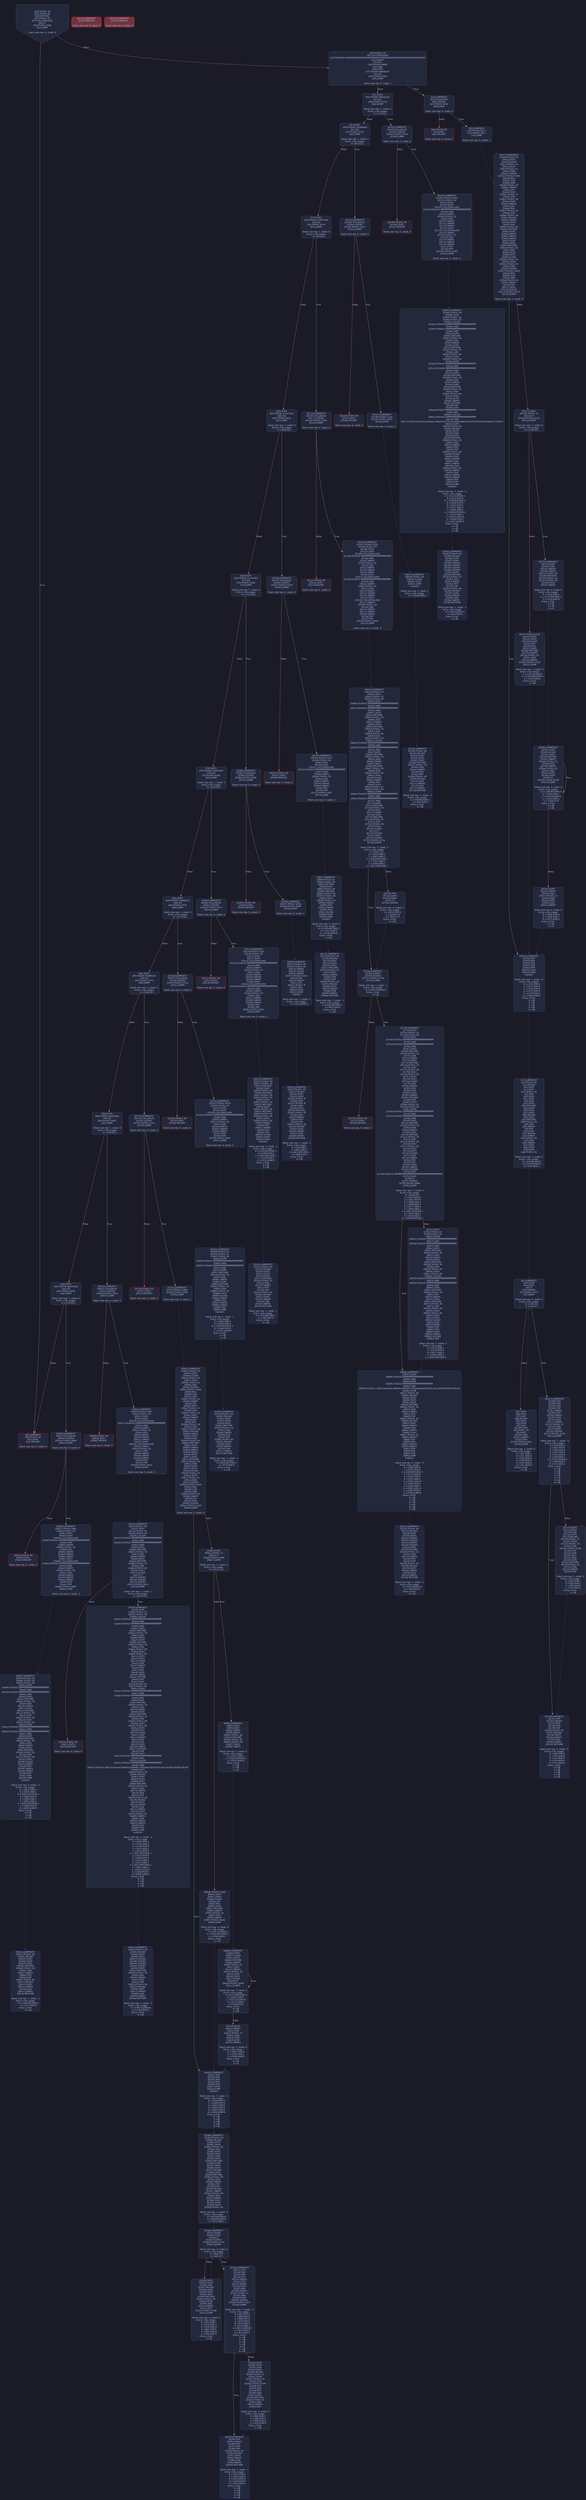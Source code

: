 digraph G {
    node [shape=box, style="filled, rounded", color="#565f89", fontcolor="#c0caf5", fontname="Helvetica", fillcolor="#24283b"];
    edge [color="#414868", fontcolor="#c0caf5", fontname="Helvetica"];
    bgcolor="#1a1b26";
    0 [ label = "[00] PUSH1 60
[02] PUSH1 40
[04] MSTORE
[05] PUSH1 04
[07] CALLDATASIZE
[08] LT
[09] PUSH2 00af
[0c] JUMPI

Stack size req: 0, sizeΔ: 0
" shape = invhouse]
    1 [ label = "[0d] PUSH1 00
[0f] CALLDATALOAD
[10] PUSH29 0100000000000000000000000000000000000000000000000000000000
[2e] SWAP1
[2f] DIV
[30] PUSH4 ffffffff
[35] AND
[36] DUP1
[37] PUSH4 06fdde03
[3c] EQ
[3d] PUSH2 00b4
[40] JUMPI

Stack size req: 0, sizeΔ: 1
"]
    2 [ label = "[41] DUP1
[42] PUSH4 095ea7b3
[47] EQ
[48] PUSH2 0142
[4b] JUMPI

Stack size req: 1, sizeΔ: 0
Entry->Op usage:
	0->71:EQ:1
"]
    3 [ label = "[4c] DUP1
[4d] PUSH4 18160ddd
[52] EQ
[53] PUSH2 019c
[56] JUMPI

Stack size req: 1, sizeΔ: 0
Entry->Op usage:
	0->82:EQ:1
"]
    4 [ label = "[57] DUP1
[58] PUSH4 23b872dd
[5d] EQ
[5e] PUSH2 01c5
[61] JUMPI

Stack size req: 1, sizeΔ: 0
Entry->Op usage:
	0->93:EQ:1
"]
    5 [ label = "[62] DUP1
[63] PUSH4 27e235e3
[68] EQ
[69] PUSH2 023e
[6c] JUMPI

Stack size req: 1, sizeΔ: 0
Entry->Op usage:
	0->104:EQ:1
"]
    6 [ label = "[6d] DUP1
[6e] PUSH4 313ce567
[73] EQ
[74] PUSH2 028b
[77] JUMPI

Stack size req: 1, sizeΔ: 0
Entry->Op usage:
	0->115:EQ:1
"]
    7 [ label = "[78] DUP1
[79] PUSH4 5c658165
[7e] EQ
[7f] PUSH2 02ba
[82] JUMPI

Stack size req: 1, sizeΔ: 0
Entry->Op usage:
	0->126:EQ:1
"]
    8 [ label = "[83] DUP1
[84] PUSH4 70a08231
[89] EQ
[8a] PUSH2 0326
[8d] JUMPI

Stack size req: 1, sizeΔ: 0
Entry->Op usage:
	0->137:EQ:1
"]
    9 [ label = "[8e] DUP1
[8f] PUSH4 95d89b41
[94] EQ
[95] PUSH2 0373
[98] JUMPI

Stack size req: 1, sizeΔ: 0
Entry->Op usage:
	0->148:EQ:1
"]
    10 [ label = "[99] DUP1
[9a] PUSH4 a9059cbb
[9f] EQ
[a0] PUSH2 0401
[a3] JUMPI

Stack size req: 1, sizeΔ: 0
Entry->Op usage:
	0->159:EQ:1
"]
    11 [ label = "[a4] DUP1
[a5] PUSH4 dd62ed3e
[aa] EQ
[ab] PUSH2 045b
[ae] JUMPI

Stack size req: 1, sizeΔ: 0
Entry->Op usage:
	0->170:EQ:1
"]
    12 [ label = "[af] JUMPDEST
[b0] PUSH1 00
[b2] DUP1
[b3] REVERT

Stack size req: 0, sizeΔ: 0
" color = "red"]
    13 [ label = "[b4] JUMPDEST
[b5] CALLVALUE
[b6] ISZERO
[b7] PUSH2 00bf
[ba] JUMPI

Stack size req: 0, sizeΔ: 0
"]
    14 [ label = "[bb] PUSH1 00
[bd] DUP1
[be] REVERT

Stack size req: 0, sizeΔ: 0
" color = "red"]
    15 [ label = "[bf] JUMPDEST
[c0] PUSH2 00c7
[c3] PUSH2 04c7
[c6] JUMP

Stack size req: 0, sizeΔ: 1
"]
    16 [ label = "[c7] JUMPDEST
[c8] PUSH1 40
[ca] MLOAD
[cb] DUP1
[cc] DUP1
[cd] PUSH1 20
[cf] ADD
[d0] DUP3
[d1] DUP2
[d2] SUB
[d3] DUP3
[d4] MSTORE
[d5] DUP4
[d6] DUP2
[d7] DUP2
[d8] MLOAD
[d9] DUP2
[da] MSTORE
[db] PUSH1 20
[dd] ADD
[de] SWAP2
[df] POP
[e0] DUP1
[e1] MLOAD
[e2] SWAP1
[e3] PUSH1 20
[e5] ADD
[e6] SWAP1
[e7] DUP1
[e8] DUP4
[e9] DUP4
[ea] PUSH1 00

Stack size req: 1, sizeΔ: 9
Entry->Op usage:
	0->216:MLOAD:0
	0->225:MLOAD:0
	0->229:ADD:1
"]
    17 [ label = "[ec] JUMPDEST
[ed] DUP4
[ee] DUP2
[ef] LT
[f0] ISZERO
[f1] PUSH2 0107
[f4] JUMPI

Stack size req: 4, sizeΔ: 0
Entry->Op usage:
	0->239:LT:0
	3->239:LT:1
"]
    18 [ label = "[f5] DUP1
[f6] DUP3
[f7] ADD
[f8] MLOAD
[f9] DUP2
[fa] DUP5
[fb] ADD
[fc] MSTORE
[fd] PUSH1 20
[ff] DUP2
[0100] ADD
[0101] SWAP1
[0102] POP
[0103] PUSH2 00ec
[0106] JUMP

Stack size req: 3, sizeΔ: 0
Entry->Op usage:
	0->247:ADD:1
	0->251:ADD:1
	0->256:ADD:0
	0->258:POP:0
	1->247:ADD:0
	2->251:ADD:0
Entry->Exit:
	0->😵
"]
    19 [ label = "[0107] JUMPDEST
[0108] POP
[0109] POP
[010a] POP
[010b] POP
[010c] SWAP1
[010d] POP
[010e] SWAP1
[010f] DUP2
[0110] ADD
[0111] SWAP1
[0112] PUSH1 1f
[0114] AND
[0115] DUP1
[0116] ISZERO
[0117] PUSH2 0134
[011a] JUMPI

Stack size req: 7, sizeΔ: -5
Entry->Op usage:
	0->264:POP:0
	1->265:POP:0
	2->266:POP:0
	3->267:POP:0
	4->272:ADD:0
	4->276:AND:1
	4->278:ISZERO:0
	5->269:POP:0
	6->272:ADD:1
Entry->Exit:
	0->😵
	1->😵
	2->😵
	3->😵
	4->0
	5->😵
	6->😵
"]
    20 [ label = "[011b] DUP1
[011c] DUP3
[011d] SUB
[011e] DUP1
[011f] MLOAD
[0120] PUSH1 01
[0122] DUP4
[0123] PUSH1 20
[0125] SUB
[0126] PUSH2 0100
[0129] EXP
[012a] SUB
[012b] NOT
[012c] AND
[012d] DUP2
[012e] MSTORE
[012f] PUSH1 20
[0131] ADD
[0132] SWAP2
[0133] POP

Stack size req: 2, sizeΔ: 0
Entry->Op usage:
	0->285:SUB:1
	0->293:SUB:1
	1->285:SUB:0
	1->307:POP:0
Entry->Exit:
	1->😵
"]
    21 [ label = "[0134] JUMPDEST
[0135] POP
[0136] SWAP3
[0137] POP
[0138] POP
[0139] POP
[013a] PUSH1 40
[013c] MLOAD
[013d] DUP1
[013e] SWAP2
[013f] SUB
[0140] SWAP1
[0141] RETURN

Stack size req: 5, sizeΔ: -5
Entry->Op usage:
	0->309:POP:0
	1->319:SUB:0
	2->312:POP:0
	3->313:POP:0
	4->311:POP:0
Entry->Exit:
	0->😵
	1->😵
	2->😵
	3->😵
	4->😵
" color = "darkblue"]
    22 [ label = "[0142] JUMPDEST
[0143] CALLVALUE
[0144] ISZERO
[0145] PUSH2 014d
[0148] JUMPI

Stack size req: 0, sizeΔ: 0
"]
    23 [ label = "[0149] PUSH1 00
[014b] DUP1
[014c] REVERT

Stack size req: 0, sizeΔ: 0
" color = "red"]
    24 [ label = "[014d] JUMPDEST
[014e] PUSH2 0182
[0151] PUSH1 04
[0153] DUP1
[0154] DUP1
[0155] CALLDATALOAD
[0156] PUSH20 ffffffffffffffffffffffffffffffffffffffff
[016b] AND
[016c] SWAP1
[016d] PUSH1 20
[016f] ADD
[0170] SWAP1
[0171] SWAP2
[0172] SWAP1
[0173] DUP1
[0174] CALLDATALOAD
[0175] SWAP1
[0176] PUSH1 20
[0178] ADD
[0179] SWAP1
[017a] SWAP2
[017b] SWAP1
[017c] POP
[017d] POP
[017e] PUSH2 0565
[0181] JUMP

Stack size req: 0, sizeΔ: 3
"]
    25 [ label = "[0182] JUMPDEST
[0183] PUSH1 40
[0185] MLOAD
[0186] DUP1
[0187] DUP3
[0188] ISZERO
[0189] ISZERO
[018a] ISZERO
[018b] ISZERO
[018c] DUP2
[018d] MSTORE
[018e] PUSH1 20
[0190] ADD
[0191] SWAP2
[0192] POP
[0193] POP
[0194] PUSH1 40
[0196] MLOAD
[0197] DUP1
[0198] SWAP2
[0199] SUB
[019a] SWAP1
[019b] RETURN

Stack size req: 1, sizeΔ: -1
Entry->Op usage:
	0->392:ISZERO:0
	0->402:POP:0
Entry->Exit:
	0->😵
" color = "darkblue"]
    26 [ label = "[019c] JUMPDEST
[019d] CALLVALUE
[019e] ISZERO
[019f] PUSH2 01a7
[01a2] JUMPI

Stack size req: 0, sizeΔ: 0
"]
    27 [ label = "[01a3] PUSH1 00
[01a5] DUP1
[01a6] REVERT

Stack size req: 0, sizeΔ: 0
" color = "red"]
    28 [ label = "[01a7] JUMPDEST
[01a8] PUSH2 01af
[01ab] PUSH2 0657
[01ae] JUMP

Stack size req: 0, sizeΔ: 1
"]
    29 [ label = "[01af] JUMPDEST
[01b0] PUSH1 40
[01b2] MLOAD
[01b3] DUP1
[01b4] DUP3
[01b5] DUP2
[01b6] MSTORE
[01b7] PUSH1 20
[01b9] ADD
[01ba] SWAP2
[01bb] POP
[01bc] POP
[01bd] PUSH1 40
[01bf] MLOAD
[01c0] DUP1
[01c1] SWAP2
[01c2] SUB
[01c3] SWAP1
[01c4] RETURN

Stack size req: 1, sizeΔ: -1
Entry->Op usage:
	0->438:MSTORE:1
	0->443:POP:0
Entry->Exit:
	0->😵
" color = "darkblue"]
    30 [ label = "[01c5] JUMPDEST
[01c6] CALLVALUE
[01c7] ISZERO
[01c8] PUSH2 01d0
[01cb] JUMPI

Stack size req: 0, sizeΔ: 0
"]
    31 [ label = "[01cc] PUSH1 00
[01ce] DUP1
[01cf] REVERT

Stack size req: 0, sizeΔ: 0
" color = "red"]
    32 [ label = "[01d0] JUMPDEST
[01d1] PUSH2 0224
[01d4] PUSH1 04
[01d6] DUP1
[01d7] DUP1
[01d8] CALLDATALOAD
[01d9] PUSH20 ffffffffffffffffffffffffffffffffffffffff
[01ee] AND
[01ef] SWAP1
[01f0] PUSH1 20
[01f2] ADD
[01f3] SWAP1
[01f4] SWAP2
[01f5] SWAP1
[01f6] DUP1
[01f7] CALLDATALOAD
[01f8] PUSH20 ffffffffffffffffffffffffffffffffffffffff
[020d] AND
[020e] SWAP1
[020f] PUSH1 20
[0211] ADD
[0212] SWAP1
[0213] SWAP2
[0214] SWAP1
[0215] DUP1
[0216] CALLDATALOAD
[0217] SWAP1
[0218] PUSH1 20
[021a] ADD
[021b] SWAP1
[021c] SWAP2
[021d] SWAP1
[021e] POP
[021f] POP
[0220] PUSH2 065d
[0223] JUMP

Stack size req: 0, sizeΔ: 4
"]
    33 [ label = "[0224] JUMPDEST
[0225] PUSH1 40
[0227] MLOAD
[0228] DUP1
[0229] DUP3
[022a] ISZERO
[022b] ISZERO
[022c] ISZERO
[022d] ISZERO
[022e] DUP2
[022f] MSTORE
[0230] PUSH1 20
[0232] ADD
[0233] SWAP2
[0234] POP
[0235] POP
[0236] PUSH1 40
[0238] MLOAD
[0239] DUP1
[023a] SWAP2
[023b] SUB
[023c] SWAP1
[023d] RETURN

Stack size req: 1, sizeΔ: -1
Entry->Op usage:
	0->554:ISZERO:0
	0->564:POP:0
Entry->Exit:
	0->😵
" color = "darkblue"]
    34 [ label = "[023e] JUMPDEST
[023f] CALLVALUE
[0240] ISZERO
[0241] PUSH2 0249
[0244] JUMPI

Stack size req: 0, sizeΔ: 0
"]
    35 [ label = "[0245] PUSH1 00
[0247] DUP1
[0248] REVERT

Stack size req: 0, sizeΔ: 0
" color = "red"]
    36 [ label = "[0249] JUMPDEST
[024a] PUSH2 0275
[024d] PUSH1 04
[024f] DUP1
[0250] DUP1
[0251] CALLDATALOAD
[0252] PUSH20 ffffffffffffffffffffffffffffffffffffffff
[0267] AND
[0268] SWAP1
[0269] PUSH1 20
[026b] ADD
[026c] SWAP1
[026d] SWAP2
[026e] SWAP1
[026f] POP
[0270] POP
[0271] PUSH2 08f7
[0274] JUMP

Stack size req: 0, sizeΔ: 2
"]
    37 [ label = "[0275] JUMPDEST
[0276] PUSH1 40
[0278] MLOAD
[0279] DUP1
[027a] DUP3
[027b] DUP2
[027c] MSTORE
[027d] PUSH1 20
[027f] ADD
[0280] SWAP2
[0281] POP
[0282] POP
[0283] PUSH1 40
[0285] MLOAD
[0286] DUP1
[0287] SWAP2
[0288] SUB
[0289] SWAP1
[028a] RETURN

Stack size req: 1, sizeΔ: -1
Entry->Op usage:
	0->636:MSTORE:1
	0->641:POP:0
Entry->Exit:
	0->😵
" color = "darkblue"]
    38 [ label = "[028b] JUMPDEST
[028c] CALLVALUE
[028d] ISZERO
[028e] PUSH2 0296
[0291] JUMPI

Stack size req: 0, sizeΔ: 0
"]
    39 [ label = "[0292] PUSH1 00
[0294] DUP1
[0295] REVERT

Stack size req: 0, sizeΔ: 0
" color = "red"]
    40 [ label = "[0296] JUMPDEST
[0297] PUSH2 029e
[029a] PUSH2 090f
[029d] JUMP

Stack size req: 0, sizeΔ: 1
"]
    41 [ label = "[029e] JUMPDEST
[029f] PUSH1 40
[02a1] MLOAD
[02a2] DUP1
[02a3] DUP3
[02a4] PUSH1 ff
[02a6] AND
[02a7] PUSH1 ff
[02a9] AND
[02aa] DUP2
[02ab] MSTORE
[02ac] PUSH1 20
[02ae] ADD
[02af] SWAP2
[02b0] POP
[02b1] POP
[02b2] PUSH1 40
[02b4] MLOAD
[02b5] DUP1
[02b6] SWAP2
[02b7] SUB
[02b8] SWAP1
[02b9] RETURN

Stack size req: 1, sizeΔ: -1
Entry->Op usage:
	0->678:AND:1
	0->681:AND:1
	0->683:MSTORE:1
	0->688:POP:0
Entry->Exit:
	0->😵
" color = "darkblue"]
    42 [ label = "[02ba] JUMPDEST
[02bb] CALLVALUE
[02bc] ISZERO
[02bd] PUSH2 02c5
[02c0] JUMPI

Stack size req: 0, sizeΔ: 0
"]
    43 [ label = "[02c1] PUSH1 00
[02c3] DUP1
[02c4] REVERT

Stack size req: 0, sizeΔ: 0
" color = "red"]
    44 [ label = "[02c5] JUMPDEST
[02c6] PUSH2 0310
[02c9] PUSH1 04
[02cb] DUP1
[02cc] DUP1
[02cd] CALLDATALOAD
[02ce] PUSH20 ffffffffffffffffffffffffffffffffffffffff
[02e3] AND
[02e4] SWAP1
[02e5] PUSH1 20
[02e7] ADD
[02e8] SWAP1
[02e9] SWAP2
[02ea] SWAP1
[02eb] DUP1
[02ec] CALLDATALOAD
[02ed] PUSH20 ffffffffffffffffffffffffffffffffffffffff
[0302] AND
[0303] SWAP1
[0304] PUSH1 20
[0306] ADD
[0307] SWAP1
[0308] SWAP2
[0309] SWAP1
[030a] POP
[030b] POP
[030c] PUSH2 0922
[030f] JUMP

Stack size req: 0, sizeΔ: 3
"]
    45 [ label = "[0310] JUMPDEST
[0311] PUSH1 40
[0313] MLOAD
[0314] DUP1
[0315] DUP3
[0316] DUP2
[0317] MSTORE
[0318] PUSH1 20
[031a] ADD
[031b] SWAP2
[031c] POP
[031d] POP
[031e] PUSH1 40
[0320] MLOAD
[0321] DUP1
[0322] SWAP2
[0323] SUB
[0324] SWAP1
[0325] RETURN

Stack size req: 1, sizeΔ: -1
Entry->Op usage:
	0->791:MSTORE:1
	0->796:POP:0
Entry->Exit:
	0->😵
" color = "darkblue"]
    46 [ label = "[0326] JUMPDEST
[0327] CALLVALUE
[0328] ISZERO
[0329] PUSH2 0331
[032c] JUMPI

Stack size req: 0, sizeΔ: 0
"]
    47 [ label = "[032d] PUSH1 00
[032f] DUP1
[0330] REVERT

Stack size req: 0, sizeΔ: 0
" color = "red"]
    48 [ label = "[0331] JUMPDEST
[0332] PUSH2 035d
[0335] PUSH1 04
[0337] DUP1
[0338] DUP1
[0339] CALLDATALOAD
[033a] PUSH20 ffffffffffffffffffffffffffffffffffffffff
[034f] AND
[0350] SWAP1
[0351] PUSH1 20
[0353] ADD
[0354] SWAP1
[0355] SWAP2
[0356] SWAP1
[0357] POP
[0358] POP
[0359] PUSH2 0947
[035c] JUMP

Stack size req: 0, sizeΔ: 2
"]
    49 [ label = "[035d] JUMPDEST
[035e] PUSH1 40
[0360] MLOAD
[0361] DUP1
[0362] DUP3
[0363] DUP2
[0364] MSTORE
[0365] PUSH1 20
[0367] ADD
[0368] SWAP2
[0369] POP
[036a] POP
[036b] PUSH1 40
[036d] MLOAD
[036e] DUP1
[036f] SWAP2
[0370] SUB
[0371] SWAP1
[0372] RETURN

Stack size req: 1, sizeΔ: -1
Entry->Op usage:
	0->868:MSTORE:1
	0->873:POP:0
Entry->Exit:
	0->😵
" color = "darkblue"]
    50 [ label = "[0373] JUMPDEST
[0374] CALLVALUE
[0375] ISZERO
[0376] PUSH2 037e
[0379] JUMPI

Stack size req: 0, sizeΔ: 0
"]
    51 [ label = "[037a] PUSH1 00
[037c] DUP1
[037d] REVERT

Stack size req: 0, sizeΔ: 0
" color = "red"]
    52 [ label = "[037e] JUMPDEST
[037f] PUSH2 0386
[0382] PUSH2 0990
[0385] JUMP

Stack size req: 0, sizeΔ: 1
"]
    53 [ label = "[0386] JUMPDEST
[0387] PUSH1 40
[0389] MLOAD
[038a] DUP1
[038b] DUP1
[038c] PUSH1 20
[038e] ADD
[038f] DUP3
[0390] DUP2
[0391] SUB
[0392] DUP3
[0393] MSTORE
[0394] DUP4
[0395] DUP2
[0396] DUP2
[0397] MLOAD
[0398] DUP2
[0399] MSTORE
[039a] PUSH1 20
[039c] ADD
[039d] SWAP2
[039e] POP
[039f] DUP1
[03a0] MLOAD
[03a1] SWAP1
[03a2] PUSH1 20
[03a4] ADD
[03a5] SWAP1
[03a6] DUP1
[03a7] DUP4
[03a8] DUP4
[03a9] PUSH1 00

Stack size req: 1, sizeΔ: 9
Entry->Op usage:
	0->919:MLOAD:0
	0->928:MLOAD:0
	0->932:ADD:1
"]
    54 [ label = "[03ab] JUMPDEST
[03ac] DUP4
[03ad] DUP2
[03ae] LT
[03af] ISZERO
[03b0] PUSH2 03c6
[03b3] JUMPI

Stack size req: 4, sizeΔ: 0
Entry->Op usage:
	0->942:LT:0
	3->942:LT:1
"]
    55 [ label = "[03b4] DUP1
[03b5] DUP3
[03b6] ADD
[03b7] MLOAD
[03b8] DUP2
[03b9] DUP5
[03ba] ADD
[03bb] MSTORE
[03bc] PUSH1 20
[03be] DUP2
[03bf] ADD
[03c0] SWAP1
[03c1] POP
[03c2] PUSH2 03ab
[03c5] JUMP

Stack size req: 3, sizeΔ: 0
Entry->Op usage:
	0->950:ADD:1
	0->954:ADD:1
	0->959:ADD:0
	0->961:POP:0
	1->950:ADD:0
	2->954:ADD:0
Entry->Exit:
	0->😵
"]
    56 [ label = "[03c6] JUMPDEST
[03c7] POP
[03c8] POP
[03c9] POP
[03ca] POP
[03cb] SWAP1
[03cc] POP
[03cd] SWAP1
[03ce] DUP2
[03cf] ADD
[03d0] SWAP1
[03d1] PUSH1 1f
[03d3] AND
[03d4] DUP1
[03d5] ISZERO
[03d6] PUSH2 03f3
[03d9] JUMPI

Stack size req: 7, sizeΔ: -5
Entry->Op usage:
	0->967:POP:0
	1->968:POP:0
	2->969:POP:0
	3->970:POP:0
	4->975:ADD:0
	4->979:AND:1
	4->981:ISZERO:0
	5->972:POP:0
	6->975:ADD:1
Entry->Exit:
	0->😵
	1->😵
	2->😵
	3->😵
	4->0
	5->😵
	6->😵
"]
    57 [ label = "[03da] DUP1
[03db] DUP3
[03dc] SUB
[03dd] DUP1
[03de] MLOAD
[03df] PUSH1 01
[03e1] DUP4
[03e2] PUSH1 20
[03e4] SUB
[03e5] PUSH2 0100
[03e8] EXP
[03e9] SUB
[03ea] NOT
[03eb] AND
[03ec] DUP2
[03ed] MSTORE
[03ee] PUSH1 20
[03f0] ADD
[03f1] SWAP2
[03f2] POP

Stack size req: 2, sizeΔ: 0
Entry->Op usage:
	0->988:SUB:1
	0->996:SUB:1
	1->988:SUB:0
	1->1010:POP:0
Entry->Exit:
	1->😵
"]
    58 [ label = "[03f3] JUMPDEST
[03f4] POP
[03f5] SWAP3
[03f6] POP
[03f7] POP
[03f8] POP
[03f9] PUSH1 40
[03fb] MLOAD
[03fc] DUP1
[03fd] SWAP2
[03fe] SUB
[03ff] SWAP1
[0400] RETURN

Stack size req: 5, sizeΔ: -5
Entry->Op usage:
	0->1012:POP:0
	1->1022:SUB:0
	2->1015:POP:0
	3->1016:POP:0
	4->1014:POP:0
Entry->Exit:
	0->😵
	1->😵
	2->😵
	3->😵
	4->😵
" color = "darkblue"]
    59 [ label = "[0401] JUMPDEST
[0402] CALLVALUE
[0403] ISZERO
[0404] PUSH2 040c
[0407] JUMPI

Stack size req: 0, sizeΔ: 0
"]
    60 [ label = "[0408] PUSH1 00
[040a] DUP1
[040b] REVERT

Stack size req: 0, sizeΔ: 0
" color = "red"]
    61 [ label = "[040c] JUMPDEST
[040d] PUSH2 0441
[0410] PUSH1 04
[0412] DUP1
[0413] DUP1
[0414] CALLDATALOAD
[0415] PUSH20 ffffffffffffffffffffffffffffffffffffffff
[042a] AND
[042b] SWAP1
[042c] PUSH1 20
[042e] ADD
[042f] SWAP1
[0430] SWAP2
[0431] SWAP1
[0432] DUP1
[0433] CALLDATALOAD
[0434] SWAP1
[0435] PUSH1 20
[0437] ADD
[0438] SWAP1
[0439] SWAP2
[043a] SWAP1
[043b] POP
[043c] POP
[043d] PUSH2 0a2e
[0440] JUMP

Stack size req: 0, sizeΔ: 3
"]
    62 [ label = "[0441] JUMPDEST
[0442] PUSH1 40
[0444] MLOAD
[0445] DUP1
[0446] DUP3
[0447] ISZERO
[0448] ISZERO
[0449] ISZERO
[044a] ISZERO
[044b] DUP2
[044c] MSTORE
[044d] PUSH1 20
[044f] ADD
[0450] SWAP2
[0451] POP
[0452] POP
[0453] PUSH1 40
[0455] MLOAD
[0456] DUP1
[0457] SWAP2
[0458] SUB
[0459] SWAP1
[045a] RETURN

Stack size req: 1, sizeΔ: -1
Entry->Op usage:
	0->1095:ISZERO:0
	0->1105:POP:0
Entry->Exit:
	0->😵
" color = "darkblue"]
    63 [ label = "[045b] JUMPDEST
[045c] CALLVALUE
[045d] ISZERO
[045e] PUSH2 0466
[0461] JUMPI

Stack size req: 0, sizeΔ: 0
"]
    64 [ label = "[0462] PUSH1 00
[0464] DUP1
[0465] REVERT

Stack size req: 0, sizeΔ: 0
" color = "red"]
    65 [ label = "[0466] JUMPDEST
[0467] PUSH2 04b1
[046a] PUSH1 04
[046c] DUP1
[046d] DUP1
[046e] CALLDATALOAD
[046f] PUSH20 ffffffffffffffffffffffffffffffffffffffff
[0484] AND
[0485] SWAP1
[0486] PUSH1 20
[0488] ADD
[0489] SWAP1
[048a] SWAP2
[048b] SWAP1
[048c] DUP1
[048d] CALLDATALOAD
[048e] PUSH20 ffffffffffffffffffffffffffffffffffffffff
[04a3] AND
[04a4] SWAP1
[04a5] PUSH1 20
[04a7] ADD
[04a8] SWAP1
[04a9] SWAP2
[04aa] SWAP1
[04ab] POP
[04ac] POP
[04ad] PUSH2 0b87
[04b0] JUMP

Stack size req: 0, sizeΔ: 3
"]
    66 [ label = "[04b1] JUMPDEST
[04b2] PUSH1 40
[04b4] MLOAD
[04b5] DUP1
[04b6] DUP3
[04b7] DUP2
[04b8] MSTORE
[04b9] PUSH1 20
[04bb] ADD
[04bc] SWAP2
[04bd] POP
[04be] POP
[04bf] PUSH1 40
[04c1] MLOAD
[04c2] DUP1
[04c3] SWAP2
[04c4] SUB
[04c5] SWAP1
[04c6] RETURN

Stack size req: 1, sizeΔ: -1
Entry->Op usage:
	0->1208:MSTORE:1
	0->1213:POP:0
Entry->Exit:
	0->😵
" color = "darkblue"]
    67 [ label = "[04c7] JUMPDEST
[04c8] PUSH1 03
[04ca] DUP1
[04cb] SLOAD
[04cc] PUSH1 01
[04ce] DUP2
[04cf] PUSH1 01
[04d1] AND
[04d2] ISZERO
[04d3] PUSH2 0100
[04d6] MUL
[04d7] SUB
[04d8] AND
[04d9] PUSH1 02
[04db] SWAP1
[04dc] DIV
[04dd] DUP1
[04de] PUSH1 1f
[04e0] ADD
[04e1] PUSH1 20
[04e3] DUP1
[04e4] SWAP2
[04e5] DIV
[04e6] MUL
[04e7] PUSH1 20
[04e9] ADD
[04ea] PUSH1 40
[04ec] MLOAD
[04ed] SWAP1
[04ee] DUP2
[04ef] ADD
[04f0] PUSH1 40
[04f2] MSTORE
[04f3] DUP1
[04f4] SWAP3
[04f5] SWAP2
[04f6] SWAP1
[04f7] DUP2
[04f8] DUP2
[04f9] MSTORE
[04fa] PUSH1 20
[04fc] ADD
[04fd] DUP3
[04fe] DUP1
[04ff] SLOAD
[0500] PUSH1 01
[0502] DUP2
[0503] PUSH1 01
[0505] AND
[0506] ISZERO
[0507] PUSH2 0100
[050a] MUL
[050b] SUB
[050c] AND
[050d] PUSH1 02
[050f] SWAP1
[0510] DIV
[0511] DUP1
[0512] ISZERO
[0513] PUSH2 055d
[0516] JUMPI

Stack size req: 0, sizeΔ: 6
"]
    68 [ label = "[0517] DUP1
[0518] PUSH1 1f
[051a] LT
[051b] PUSH2 0532
[051e] JUMPI

Stack size req: 1, sizeΔ: 0
Entry->Op usage:
	0->1306:LT:1
"]
    69 [ label = "[051f] PUSH2 0100
[0522] DUP1
[0523] DUP4
[0524] SLOAD
[0525] DIV
[0526] MUL
[0527] DUP4
[0528] MSTORE
[0529] SWAP2
[052a] PUSH1 20
[052c] ADD
[052d] SWAP2
[052e] PUSH2 055d
[0531] JUMP

Stack size req: 3, sizeΔ: 0
Entry->Op usage:
	1->1316:SLOAD:0
	2->1320:MSTORE:0
	2->1324:ADD:1
Entry->Exit:
	2->😵
"]
    70 [ label = "[0532] JUMPDEST
[0533] DUP3
[0534] ADD
[0535] SWAP2
[0536] SWAP1
[0537] PUSH1 00
[0539] MSTORE
[053a] PUSH1 20
[053c] PUSH1 00
[053e] SHA3
[053f] SWAP1

Stack size req: 3, sizeΔ: 0
Entry->Op usage:
	0->1332:ADD:1
	1->1337:MSTORE:1
	2->1332:ADD:0
Entry->Exit:
	0->😵
	1->😵
	2->0
"]
    71 [ label = "[0540] JUMPDEST
[0541] DUP2
[0542] SLOAD
[0543] DUP2
[0544] MSTORE
[0545] SWAP1
[0546] PUSH1 01
[0548] ADD
[0549] SWAP1
[054a] PUSH1 20
[054c] ADD
[054d] DUP1
[054e] DUP4
[054f] GT
[0550] PUSH2 0540
[0553] JUMPI

Stack size req: 3, sizeΔ: 0
Entry->Op usage:
	0->1348:MSTORE:0
	0->1356:ADD:1
	1->1346:SLOAD:0
	1->1352:ADD:1
	2->1359:GT:0
Entry->Exit:
	0->😵
	1->😵
"]
    72 [ label = "[0554] DUP3
[0555] SWAP1
[0556] SUB
[0557] PUSH1 1f
[0559] AND
[055a] DUP3
[055b] ADD
[055c] SWAP2

Stack size req: 3, sizeΔ: 0
Entry->Op usage:
	0->1366:SUB:0
	2->1366:SUB:1
	2->1371:ADD:0
Entry->Exit:
	0->😵
	2->0
"]
    73 [ label = "[055d] JUMPDEST
[055e] POP
[055f] POP
[0560] POP
[0561] POP
[0562] POP
[0563] DUP2
[0564] JUMP
Indirect!

Stack size req: 7, sizeΔ: -5
Entry->Op usage:
	0->1374:POP:0
	1->1375:POP:0
	2->1376:POP:0
	3->1377:POP:0
	4->1378:POP:0
	6->1380:JUMP:0
Entry->Exit:
	0->😵
	1->😵
	2->😵
	3->😵
	4->😵
" color = "teal"]
    74 [ label = "[0565] JUMPDEST
[0566] PUSH1 00
[0568] DUP2
[0569] PUSH1 02
[056b] PUSH1 00
[056d] CALLER
[056e] PUSH20 ffffffffffffffffffffffffffffffffffffffff
[0583] AND
[0584] PUSH20 ffffffffffffffffffffffffffffffffffffffff
[0599] AND
[059a] DUP2
[059b] MSTORE
[059c] PUSH1 20
[059e] ADD
[059f] SWAP1
[05a0] DUP2
[05a1] MSTORE
[05a2] PUSH1 20
[05a4] ADD
[05a5] PUSH1 00
[05a7] SHA3
[05a8] PUSH1 00
[05aa] DUP6
[05ab] PUSH20 ffffffffffffffffffffffffffffffffffffffff
[05c0] AND
[05c1] PUSH20 ffffffffffffffffffffffffffffffffffffffff
[05d6] AND
[05d7] DUP2
[05d8] MSTORE
[05d9] PUSH1 20
[05db] ADD
[05dc] SWAP1
[05dd] DUP2
[05de] MSTORE
[05df] PUSH1 20
[05e1] ADD
[05e2] PUSH1 00
[05e4] SHA3
[05e5] DUP2
[05e6] SWAP1
[05e7] SSTORE
[05e8] POP
[05e9] DUP3
[05ea] PUSH20 ffffffffffffffffffffffffffffffffffffffff
[05ff] AND
[0600] CALLER
[0601] PUSH20 ffffffffffffffffffffffffffffffffffffffff
[0616] AND
[0617] PUSH32 8c5be1e5ebec7d5bd14f71427d1e84f3dd0314c0f7b2291e5b200ac8c7c3b925
[0638] DUP5
[0639] PUSH1 40
[063b] MLOAD
[063c] DUP1
[063d] DUP3
[063e] DUP2
[063f] MSTORE
[0640] PUSH1 20
[0642] ADD
[0643] SWAP2
[0644] POP
[0645] POP
[0646] PUSH1 40
[0648] MLOAD
[0649] DUP1
[064a] SWAP2
[064b] SUB
[064c] SWAP1
[064d] LOG3
[064e] PUSH1 01
[0650] SWAP1
[0651] POP
[0652] SWAP3
[0653] SWAP2
[0654] POP
[0655] POP
[0656] JUMP
Indirect!

Stack size req: 3, sizeΔ: -2
Entry->Op usage:
	0->1511:SSTORE:1
	0->1512:POP:0
	0->1599:MSTORE:1
	0->1604:POP:0
	0->1621:POP:0
	1->1472:AND:1
	1->1494:AND:1
	1->1496:MSTORE:1
	1->1535:AND:1
	1->1613:LOG3:4
	1->1620:POP:0
	2->1622:JUMP:0
Entry->Exit:
	0->😵
	1->😵
	2->😵
" color = "teal"]
    75 [ label = "[0657] JUMPDEST
[0658] PUSH1 00
[065a] SLOAD
[065b] DUP2
[065c] JUMP
Indirect!

Stack size req: 1, sizeΔ: 1
Entry->Op usage:
	0->1628:JUMP:0
" color = "teal"]
    76 [ label = "[065d] JUMPDEST
[065e] PUSH1 00
[0660] DUP1
[0661] PUSH1 02
[0663] PUSH1 00
[0665] DUP7
[0666] PUSH20 ffffffffffffffffffffffffffffffffffffffff
[067b] AND
[067c] PUSH20 ffffffffffffffffffffffffffffffffffffffff
[0691] AND
[0692] DUP2
[0693] MSTORE
[0694] PUSH1 20
[0696] ADD
[0697] SWAP1
[0698] DUP2
[0699] MSTORE
[069a] PUSH1 20
[069c] ADD
[069d] PUSH1 00
[069f] SHA3
[06a0] PUSH1 00
[06a2] CALLER
[06a3] PUSH20 ffffffffffffffffffffffffffffffffffffffff
[06b8] AND
[06b9] PUSH20 ffffffffffffffffffffffffffffffffffffffff
[06ce] AND
[06cf] DUP2
[06d0] MSTORE
[06d1] PUSH1 20
[06d3] ADD
[06d4] SWAP1
[06d5] DUP2
[06d6] MSTORE
[06d7] PUSH1 20
[06d9] ADD
[06da] PUSH1 00
[06dc] SHA3
[06dd] SLOAD
[06de] SWAP1
[06df] POP
[06e0] DUP3
[06e1] PUSH1 01
[06e3] PUSH1 00
[06e5] DUP8
[06e6] PUSH20 ffffffffffffffffffffffffffffffffffffffff
[06fb] AND
[06fc] PUSH20 ffffffffffffffffffffffffffffffffffffffff
[0711] AND
[0712] DUP2
[0713] MSTORE
[0714] PUSH1 20
[0716] ADD
[0717] SWAP1
[0718] DUP2
[0719] MSTORE
[071a] PUSH1 20
[071c] ADD
[071d] PUSH1 00
[071f] SHA3
[0720] SLOAD
[0721] LT
[0722] ISZERO
[0723] DUP1
[0724] ISZERO
[0725] PUSH2 072e
[0728] JUMPI

Stack size req: 3, sizeΔ: 3
Entry->Op usage:
	0->1825:LT:1
	2->1659:AND:1
	2->1681:AND:1
	2->1683:MSTORE:1
	2->1787:AND:1
	2->1809:AND:1
	2->1811:MSTORE:1
"]
    77 [ label = "[0729] POP
[072a] DUP3
[072b] DUP2
[072c] LT
[072d] ISZERO

Stack size req: 4, sizeΔ: 0
Entry->Op usage:
	0->1833:POP:0
	1->1836:LT:0
	3->1836:LT:1
Entry->Exit:
	0->😵
"]
    78 [ label = "[072e] JUMPDEST
[072f] ISZERO
[0730] ISZERO
[0731] PUSH2 0739
[0734] JUMPI

Stack size req: 1, sizeΔ: -1
Entry->Op usage:
	0->1839:ISZERO:0
Entry->Exit:
	0->😵
"]
    79 [ label = "[0735] PUSH1 00
[0737] DUP1
[0738] REVERT

Stack size req: 0, sizeΔ: 0
" color = "red"]
    80 [ label = "[0739] JUMPDEST
[073a] DUP3
[073b] PUSH1 01
[073d] PUSH1 00
[073f] DUP7
[0740] PUSH20 ffffffffffffffffffffffffffffffffffffffff
[0755] AND
[0756] PUSH20 ffffffffffffffffffffffffffffffffffffffff
[076b] AND
[076c] DUP2
[076d] MSTORE
[076e] PUSH1 20
[0770] ADD
[0771] SWAP1
[0772] DUP2
[0773] MSTORE
[0774] PUSH1 20
[0776] ADD
[0777] PUSH1 00
[0779] SHA3
[077a] PUSH1 00
[077c] DUP3
[077d] DUP3
[077e] SLOAD
[077f] ADD
[0780] SWAP3
[0781] POP
[0782] POP
[0783] DUP2
[0784] SWAP1
[0785] SSTORE
[0786] POP
[0787] DUP3
[0788] PUSH1 01
[078a] PUSH1 00
[078c] DUP8
[078d] PUSH20 ffffffffffffffffffffffffffffffffffffffff
[07a2] AND
[07a3] PUSH20 ffffffffffffffffffffffffffffffffffffffff
[07b8] AND
[07b9] DUP2
[07ba] MSTORE
[07bb] PUSH1 20
[07bd] ADD
[07be] SWAP1
[07bf] DUP2
[07c0] MSTORE
[07c1] PUSH1 20
[07c3] ADD
[07c4] PUSH1 00
[07c6] SHA3
[07c7] PUSH1 00
[07c9] DUP3
[07ca] DUP3
[07cb] SLOAD
[07cc] SUB
[07cd] SWAP3
[07ce] POP
[07cf] POP
[07d0] DUP2
[07d1] SWAP1
[07d2] SSTORE
[07d3] POP
[07d4] PUSH32 ffffffffffffffffffffffffffffffffffffffffffffffffffffffffffffffff
[07f5] DUP2
[07f6] LT
[07f7] ISZERO
[07f8] PUSH2 0886
[07fb] JUMPI

Stack size req: 5, sizeΔ: 0
Entry->Op usage:
	0->2038:LT:0
	2->1919:ADD:1
	2->1921:POP:0
	2->1996:SUB:1
	2->1998:POP:0
	3->1877:AND:1
	3->1899:AND:1
	3->1901:MSTORE:1
	4->1954:AND:1
	4->1976:AND:1
	4->1978:MSTORE:1
"]
    81 [ label = "[07fc] DUP3
[07fd] PUSH1 02
[07ff] PUSH1 00
[0801] DUP8
[0802] PUSH20 ffffffffffffffffffffffffffffffffffffffff
[0817] AND
[0818] PUSH20 ffffffffffffffffffffffffffffffffffffffff
[082d] AND
[082e] DUP2
[082f] MSTORE
[0830] PUSH1 20
[0832] ADD
[0833] SWAP1
[0834] DUP2
[0835] MSTORE
[0836] PUSH1 20
[0838] ADD
[0839] PUSH1 00
[083b] SHA3
[083c] PUSH1 00
[083e] CALLER
[083f] PUSH20 ffffffffffffffffffffffffffffffffffffffff
[0854] AND
[0855] PUSH20 ffffffffffffffffffffffffffffffffffffffff
[086a] AND
[086b] DUP2
[086c] MSTORE
[086d] PUSH1 20
[086f] ADD
[0870] SWAP1
[0871] DUP2
[0872] MSTORE
[0873] PUSH1 20
[0875] ADD
[0876] PUSH1 00
[0878] SHA3
[0879] PUSH1 00
[087b] DUP3
[087c] DUP3
[087d] SLOAD
[087e] SUB
[087f] SWAP3
[0880] POP
[0881] POP
[0882] DUP2
[0883] SWAP1
[0884] SSTORE
[0885] POP

Stack size req: 5, sizeΔ: 0
Entry->Op usage:
	2->2174:SUB:1
	2->2176:POP:0
	4->2071:AND:1
	4->2093:AND:1
	4->2095:MSTORE:1
"]
    82 [ label = "[0886] JUMPDEST
[0887] DUP4
[0888] PUSH20 ffffffffffffffffffffffffffffffffffffffff
[089d] AND
[089e] DUP6
[089f] PUSH20 ffffffffffffffffffffffffffffffffffffffff
[08b4] AND
[08b5] PUSH32 ddf252ad1be2c89b69c2b068fc378daa952ba7f163c4a11628f55a4df523b3ef
[08d6] DUP6
[08d7] PUSH1 40
[08d9] MLOAD
[08da] DUP1
[08db] DUP3
[08dc] DUP2
[08dd] MSTORE
[08de] PUSH1 20
[08e0] ADD
[08e1] SWAP2
[08e2] POP
[08e3] POP
[08e4] PUSH1 40
[08e6] MLOAD
[08e7] DUP1
[08e8] SWAP2
[08e9] SUB
[08ea] SWAP1
[08eb] LOG3
[08ec] PUSH1 01
[08ee] SWAP2
[08ef] POP
[08f0] POP
[08f1] SWAP4
[08f2] SWAP3
[08f3] POP
[08f4] POP
[08f5] POP
[08f6] JUMP
Indirect!

Stack size req: 6, sizeΔ: -5
Entry->Op usage:
	0->2288:POP:0
	1->2287:POP:0
	2->2269:MSTORE:1
	2->2274:POP:0
	2->2292:POP:0
	3->2205:AND:1
	3->2283:LOG3:4
	3->2293:POP:0
	4->2228:AND:1
	4->2283:LOG3:3
	4->2291:POP:0
	5->2294:JUMP:0
Entry->Exit:
	0->😵
	1->😵
	2->😵
	3->😵
	4->😵
	5->😵
" color = "teal"]
    83 [ label = "[08f7] JUMPDEST
[08f8] PUSH1 01
[08fa] PUSH1 20
[08fc] MSTORE
[08fd] DUP1
[08fe] PUSH1 00
[0900] MSTORE
[0901] PUSH1 40
[0903] PUSH1 00
[0905] SHA3
[0906] PUSH1 00
[0908] SWAP2
[0909] POP
[090a] SWAP1
[090b] POP
[090c] SLOAD
[090d] DUP2
[090e] JUMP
Indirect!

Stack size req: 2, sizeΔ: 0
Entry->Op usage:
	0->2304:MSTORE:1
	0->2313:POP:0
	1->2318:JUMP:0
Entry->Exit:
	0->😵
" color = "teal"]
    84 [ label = "[090f] JUMPDEST
[0910] PUSH1 04
[0912] PUSH1 00
[0914] SWAP1
[0915] SLOAD
[0916] SWAP1
[0917] PUSH2 0100
[091a] EXP
[091b] SWAP1
[091c] DIV
[091d] PUSH1 ff
[091f] AND
[0920] DUP2
[0921] JUMP
Indirect!

Stack size req: 1, sizeΔ: 1
Entry->Op usage:
	0->2337:JUMP:0
" color = "teal"]
    85 [ label = "[0922] JUMPDEST
[0923] PUSH1 02
[0925] PUSH1 20
[0927] MSTORE
[0928] DUP2
[0929] PUSH1 00
[092b] MSTORE
[092c] PUSH1 40
[092e] PUSH1 00
[0930] SHA3
[0931] PUSH1 20
[0933] MSTORE
[0934] DUP1
[0935] PUSH1 00
[0937] MSTORE
[0938] PUSH1 40
[093a] PUSH1 00
[093c] SHA3
[093d] PUSH1 00
[093f] SWAP2
[0940] POP
[0941] SWAP2
[0942] POP
[0943] POP
[0944] SLOAD
[0945] DUP2
[0946] JUMP
Indirect!

Stack size req: 3, sizeΔ: -1
Entry->Op usage:
	0->2359:MSTORE:1
	0->2368:POP:0
	1->2347:MSTORE:1
	1->2370:POP:0
	2->2374:JUMP:0
Entry->Exit:
	0->😵
	1->😵
" color = "teal"]
    86 [ label = "[0947] JUMPDEST
[0948] PUSH1 00
[094a] PUSH1 01
[094c] PUSH1 00
[094e] DUP4
[094f] PUSH20 ffffffffffffffffffffffffffffffffffffffff
[0964] AND
[0965] PUSH20 ffffffffffffffffffffffffffffffffffffffff
[097a] AND
[097b] DUP2
[097c] MSTORE
[097d] PUSH1 20
[097f] ADD
[0980] SWAP1
[0981] DUP2
[0982] MSTORE
[0983] PUSH1 20
[0985] ADD
[0986] PUSH1 00
[0988] SHA3
[0989] SLOAD
[098a] SWAP1
[098b] POP
[098c] SWAP2
[098d] SWAP1
[098e] POP
[098f] JUMP
Indirect!

Stack size req: 2, sizeΔ: -1
Entry->Op usage:
	0->2404:AND:1
	0->2426:AND:1
	0->2428:MSTORE:1
	0->2446:POP:0
	1->2447:JUMP:0
Entry->Exit:
	0->😵
	1->😵
" color = "teal"]
    87 [ label = "[0990] JUMPDEST
[0991] PUSH1 05
[0993] DUP1
[0994] SLOAD
[0995] PUSH1 01
[0997] DUP2
[0998] PUSH1 01
[099a] AND
[099b] ISZERO
[099c] PUSH2 0100
[099f] MUL
[09a0] SUB
[09a1] AND
[09a2] PUSH1 02
[09a4] SWAP1
[09a5] DIV
[09a6] DUP1
[09a7] PUSH1 1f
[09a9] ADD
[09aa] PUSH1 20
[09ac] DUP1
[09ad] SWAP2
[09ae] DIV
[09af] MUL
[09b0] PUSH1 20
[09b2] ADD
[09b3] PUSH1 40
[09b5] MLOAD
[09b6] SWAP1
[09b7] DUP2
[09b8] ADD
[09b9] PUSH1 40
[09bb] MSTORE
[09bc] DUP1
[09bd] SWAP3
[09be] SWAP2
[09bf] SWAP1
[09c0] DUP2
[09c1] DUP2
[09c2] MSTORE
[09c3] PUSH1 20
[09c5] ADD
[09c6] DUP3
[09c7] DUP1
[09c8] SLOAD
[09c9] PUSH1 01
[09cb] DUP2
[09cc] PUSH1 01
[09ce] AND
[09cf] ISZERO
[09d0] PUSH2 0100
[09d3] MUL
[09d4] SUB
[09d5] AND
[09d6] PUSH1 02
[09d8] SWAP1
[09d9] DIV
[09da] DUP1
[09db] ISZERO
[09dc] PUSH2 0a26
[09df] JUMPI

Stack size req: 0, sizeΔ: 6
"]
    88 [ label = "[09e0] DUP1
[09e1] PUSH1 1f
[09e3] LT
[09e4] PUSH2 09fb
[09e7] JUMPI

Stack size req: 1, sizeΔ: 0
Entry->Op usage:
	0->2531:LT:1
"]
    89 [ label = "[09e8] PUSH2 0100
[09eb] DUP1
[09ec] DUP4
[09ed] SLOAD
[09ee] DIV
[09ef] MUL
[09f0] DUP4
[09f1] MSTORE
[09f2] SWAP2
[09f3] PUSH1 20
[09f5] ADD
[09f6] SWAP2
[09f7] PUSH2 0a26
[09fa] JUMP

Stack size req: 3, sizeΔ: 0
Entry->Op usage:
	1->2541:SLOAD:0
	2->2545:MSTORE:0
	2->2549:ADD:1
Entry->Exit:
	2->😵
"]
    90 [ label = "[09fb] JUMPDEST
[09fc] DUP3
[09fd] ADD
[09fe] SWAP2
[09ff] SWAP1
[0a00] PUSH1 00
[0a02] MSTORE
[0a03] PUSH1 20
[0a05] PUSH1 00
[0a07] SHA3
[0a08] SWAP1

Stack size req: 3, sizeΔ: 0
Entry->Op usage:
	0->2557:ADD:1
	1->2562:MSTORE:1
	2->2557:ADD:0
Entry->Exit:
	0->😵
	1->😵
	2->0
"]
    91 [ label = "[0a09] JUMPDEST
[0a0a] DUP2
[0a0b] SLOAD
[0a0c] DUP2
[0a0d] MSTORE
[0a0e] SWAP1
[0a0f] PUSH1 01
[0a11] ADD
[0a12] SWAP1
[0a13] PUSH1 20
[0a15] ADD
[0a16] DUP1
[0a17] DUP4
[0a18] GT
[0a19] PUSH2 0a09
[0a1c] JUMPI

Stack size req: 3, sizeΔ: 0
Entry->Op usage:
	0->2573:MSTORE:0
	0->2581:ADD:1
	1->2571:SLOAD:0
	1->2577:ADD:1
	2->2584:GT:0
Entry->Exit:
	0->😵
	1->😵
"]
    92 [ label = "[0a1d] DUP3
[0a1e] SWAP1
[0a1f] SUB
[0a20] PUSH1 1f
[0a22] AND
[0a23] DUP3
[0a24] ADD
[0a25] SWAP2

Stack size req: 3, sizeΔ: 0
Entry->Op usage:
	0->2591:SUB:0
	2->2591:SUB:1
	2->2596:ADD:0
Entry->Exit:
	0->😵
	2->0
"]
    93 [ label = "[0a26] JUMPDEST
[0a27] POP
[0a28] POP
[0a29] POP
[0a2a] POP
[0a2b] POP
[0a2c] DUP2
[0a2d] JUMP
Indirect!

Stack size req: 7, sizeΔ: -5
Entry->Op usage:
	0->2599:POP:0
	1->2600:POP:0
	2->2601:POP:0
	3->2602:POP:0
	4->2603:POP:0
	6->2605:JUMP:0
Entry->Exit:
	0->😵
	1->😵
	2->😵
	3->😵
	4->😵
" color = "teal"]
    94 [ label = "[0a2e] JUMPDEST
[0a2f] PUSH1 00
[0a31] DUP2
[0a32] PUSH1 01
[0a34] PUSH1 00
[0a36] CALLER
[0a37] PUSH20 ffffffffffffffffffffffffffffffffffffffff
[0a4c] AND
[0a4d] PUSH20 ffffffffffffffffffffffffffffffffffffffff
[0a62] AND
[0a63] DUP2
[0a64] MSTORE
[0a65] PUSH1 20
[0a67] ADD
[0a68] SWAP1
[0a69] DUP2
[0a6a] MSTORE
[0a6b] PUSH1 20
[0a6d] ADD
[0a6e] PUSH1 00
[0a70] SHA3
[0a71] SLOAD
[0a72] LT
[0a73] ISZERO
[0a74] ISZERO
[0a75] ISZERO
[0a76] PUSH2 0a7e
[0a79] JUMPI

Stack size req: 1, sizeΔ: 1
Entry->Op usage:
	0->2674:LT:1
"]
    95 [ label = "[0a7a] PUSH1 00
[0a7c] DUP1
[0a7d] REVERT

Stack size req: 0, sizeΔ: 0
" color = "red"]
    96 [ label = "[0a7e] JUMPDEST
[0a7f] DUP2
[0a80] PUSH1 01
[0a82] PUSH1 00
[0a84] CALLER
[0a85] PUSH20 ffffffffffffffffffffffffffffffffffffffff
[0a9a] AND
[0a9b] PUSH20 ffffffffffffffffffffffffffffffffffffffff
[0ab0] AND
[0ab1] DUP2
[0ab2] MSTORE
[0ab3] PUSH1 20
[0ab5] ADD
[0ab6] SWAP1
[0ab7] DUP2
[0ab8] MSTORE
[0ab9] PUSH1 20
[0abb] ADD
[0abc] PUSH1 00
[0abe] SHA3
[0abf] PUSH1 00
[0ac1] DUP3
[0ac2] DUP3
[0ac3] SLOAD
[0ac4] SUB
[0ac5] SWAP3
[0ac6] POP
[0ac7] POP
[0ac8] DUP2
[0ac9] SWAP1
[0aca] SSTORE
[0acb] POP
[0acc] DUP2
[0acd] PUSH1 01
[0acf] PUSH1 00
[0ad1] DUP6
[0ad2] PUSH20 ffffffffffffffffffffffffffffffffffffffff
[0ae7] AND
[0ae8] PUSH20 ffffffffffffffffffffffffffffffffffffffff
[0afd] AND
[0afe] DUP2
[0aff] MSTORE
[0b00] PUSH1 20
[0b02] ADD
[0b03] SWAP1
[0b04] DUP2
[0b05] MSTORE
[0b06] PUSH1 20
[0b08] ADD
[0b09] PUSH1 00
[0b0b] SHA3
[0b0c] PUSH1 00
[0b0e] DUP3
[0b0f] DUP3
[0b10] SLOAD
[0b11] ADD
[0b12] SWAP3
[0b13] POP
[0b14] POP
[0b15] DUP2
[0b16] SWAP1
[0b17] SSTORE
[0b18] POP
[0b19] DUP3
[0b1a] PUSH20 ffffffffffffffffffffffffffffffffffffffff
[0b2f] AND
[0b30] CALLER
[0b31] PUSH20 ffffffffffffffffffffffffffffffffffffffff
[0b46] AND
[0b47] PUSH32 ddf252ad1be2c89b69c2b068fc378daa952ba7f163c4a11628f55a4df523b3ef
[0b68] DUP5
[0b69] PUSH1 40
[0b6b] MLOAD
[0b6c] DUP1
[0b6d] DUP3
[0b6e] DUP2
[0b6f] MSTORE
[0b70] PUSH1 20
[0b72] ADD
[0b73] SWAP2
[0b74] POP
[0b75] POP
[0b76] PUSH1 40
[0b78] MLOAD
[0b79] DUP1
[0b7a] SWAP2
[0b7b] SUB
[0b7c] SWAP1
[0b7d] LOG3
[0b7e] PUSH1 01
[0b80] SWAP1
[0b81] POP
[0b82] SWAP3
[0b83] SWAP2
[0b84] POP
[0b85] POP
[0b86] JUMP
Indirect!

Stack size req: 4, sizeΔ: -3
Entry->Op usage:
	0->2945:POP:0
	1->2756:SUB:1
	1->2758:POP:0
	1->2833:ADD:1
	1->2835:POP:0
	1->2927:MSTORE:1
	1->2932:POP:0
	1->2949:POP:0
	2->2791:AND:1
	2->2813:AND:1
	2->2815:MSTORE:1
	2->2863:AND:1
	2->2941:LOG3:4
	2->2948:POP:0
	3->2950:JUMP:0
Entry->Exit:
	0->😵
	1->😵
	2->😵
	3->😵
" color = "teal"]
    97 [ label = "[0b87] JUMPDEST
[0b88] PUSH1 00
[0b8a] PUSH1 02
[0b8c] PUSH1 00
[0b8e] DUP5
[0b8f] PUSH20 ffffffffffffffffffffffffffffffffffffffff
[0ba4] AND
[0ba5] PUSH20 ffffffffffffffffffffffffffffffffffffffff
[0bba] AND
[0bbb] DUP2
[0bbc] MSTORE
[0bbd] PUSH1 20
[0bbf] ADD
[0bc0] SWAP1
[0bc1] DUP2
[0bc2] MSTORE
[0bc3] PUSH1 20
[0bc5] ADD
[0bc6] PUSH1 00
[0bc8] SHA3
[0bc9] PUSH1 00
[0bcb] DUP4
[0bcc] PUSH20 ffffffffffffffffffffffffffffffffffffffff
[0be1] AND
[0be2] PUSH20 ffffffffffffffffffffffffffffffffffffffff
[0bf7] AND
[0bf8] DUP2
[0bf9] MSTORE
[0bfa] PUSH1 20
[0bfc] ADD
[0bfd] SWAP1
[0bfe] DUP2
[0bff] MSTORE
[0c00] PUSH1 20
[0c02] ADD
[0c03] PUSH1 00
[0c05] SHA3
[0c06] SLOAD
[0c07] SWAP1
[0c08] POP
[0c09] SWAP3
[0c0a] SWAP2
[0c0b] POP
[0c0c] POP
[0c0d] JUMP
Indirect!

Stack size req: 3, sizeΔ: -2
Entry->Op usage:
	0->3041:AND:1
	0->3063:AND:1
	0->3065:MSTORE:1
	0->3084:POP:0
	1->2980:AND:1
	1->3002:AND:1
	1->3004:MSTORE:1
	1->3083:POP:0
	2->3085:JUMP:0
Entry->Exit:
	0->😵
	1->😵
	2->😵
" color = "teal"]
    98 [ label = "[0c1e] JUMPDEST
[0c1f] INVALID

Stack size req: 0, sizeΔ: 0
" color = "red" fillcolor = "#703440"]
    99 [ label = "[0c24] JUMPDEST
[0c25] INVALID

Stack size req: 0, sizeΔ: 0
" color = "red" fillcolor = "#703440"]
    0 -> 1 [ label = "False" color = "#f7768e"]
    0 -> 12 [ label = "True" color = "#9ece6a"]
    1 -> 2 [ label = "False" color = "#f7768e"]
    1 -> 13 [ label = "True" color = "#9ece6a"]
    2 -> 3 [ label = "False" color = "#f7768e"]
    2 -> 22 [ label = "True" color = "#9ece6a"]
    3 -> 4 [ label = "False" color = "#f7768e"]
    3 -> 26 [ label = "True" color = "#9ece6a"]
    4 -> 5 [ label = "False" color = "#f7768e"]
    4 -> 30 [ label = "True" color = "#9ece6a"]
    5 -> 6 [ label = "False" color = "#f7768e"]
    5 -> 34 [ label = "True" color = "#9ece6a"]
    6 -> 7 [ label = "False" color = "#f7768e"]
    6 -> 38 [ label = "True" color = "#9ece6a"]
    7 -> 8 [ label = "False" color = "#f7768e"]
    7 -> 42 [ label = "True" color = "#9ece6a"]
    8 -> 9 [ label = "False" color = "#f7768e"]
    8 -> 46 [ label = "True" color = "#9ece6a"]
    9 -> 10 [ label = "False" color = "#f7768e"]
    9 -> 50 [ label = "True" color = "#9ece6a"]
    10 -> 11 [ label = "False" color = "#f7768e"]
    10 -> 59 [ label = "True" color = "#9ece6a"]
    11 -> 12 [ label = "False" color = "#f7768e"]
    11 -> 63 [ label = "True" color = "#9ece6a"]
    13 -> 14 [ label = "False" color = "#f7768e"]
    13 -> 15 [ label = "True" color = "#9ece6a"]
    15 -> 67 [ ]
    16 -> 17 [ ]
    17 -> 18 [ label = "False" color = "#f7768e"]
    17 -> 19 [ label = "True" color = "#9ece6a"]
    18 -> 17 [ ]
    19 -> 20 [ label = "False" color = "#f7768e"]
    19 -> 21 [ label = "True" color = "#9ece6a"]
    20 -> 21 [ ]
    22 -> 23 [ label = "False" color = "#f7768e"]
    22 -> 24 [ label = "True" color = "#9ece6a"]
    24 -> 74 [ ]
    26 -> 27 [ label = "False" color = "#f7768e"]
    26 -> 28 [ label = "True" color = "#9ece6a"]
    28 -> 75 [ ]
    30 -> 31 [ label = "False" color = "#f7768e"]
    30 -> 32 [ label = "True" color = "#9ece6a"]
    32 -> 76 [ ]
    34 -> 35 [ label = "False" color = "#f7768e"]
    34 -> 36 [ label = "True" color = "#9ece6a"]
    36 -> 83 [ ]
    38 -> 39 [ label = "False" color = "#f7768e"]
    38 -> 40 [ label = "True" color = "#9ece6a"]
    40 -> 84 [ ]
    42 -> 43 [ label = "False" color = "#f7768e"]
    42 -> 44 [ label = "True" color = "#9ece6a"]
    44 -> 85 [ ]
    46 -> 47 [ label = "False" color = "#f7768e"]
    46 -> 48 [ label = "True" color = "#9ece6a"]
    48 -> 86 [ ]
    50 -> 51 [ label = "False" color = "#f7768e"]
    50 -> 52 [ label = "True" color = "#9ece6a"]
    52 -> 87 [ ]
    53 -> 54 [ ]
    54 -> 55 [ label = "False" color = "#f7768e"]
    54 -> 56 [ label = "True" color = "#9ece6a"]
    55 -> 54 [ ]
    56 -> 57 [ label = "False" color = "#f7768e"]
    56 -> 58 [ label = "True" color = "#9ece6a"]
    57 -> 58 [ ]
    59 -> 60 [ label = "False" color = "#f7768e"]
    59 -> 61 [ label = "True" color = "#9ece6a"]
    61 -> 94 [ ]
    63 -> 64 [ label = "False" color = "#f7768e"]
    63 -> 65 [ label = "True" color = "#9ece6a"]
    65 -> 97 [ ]
    67 -> 68 [ label = "False" color = "#f7768e"]
    67 -> 73 [ label = "True" color = "#9ece6a"]
    68 -> 69 [ label = "False" color = "#f7768e"]
    68 -> 70 [ label = "True" color = "#9ece6a"]
    69 -> 73 [ ]
    70 -> 71 [ ]
    71 -> 72 [ label = "False" color = "#f7768e"]
    71 -> 71 [ label = "True" color = "#9ece6a"]
    72 -> 73 [ ]
    76 -> 77 [ label = "False" color = "#f7768e"]
    76 -> 78 [ label = "True" color = "#9ece6a"]
    77 -> 78 [ ]
    78 -> 79 [ label = "False" color = "#f7768e"]
    78 -> 80 [ label = "True" color = "#9ece6a"]
    80 -> 81 [ label = "False" color = "#f7768e"]
    80 -> 82 [ label = "True" color = "#9ece6a"]
    81 -> 82 [ ]
    87 -> 88 [ label = "False" color = "#f7768e"]
    87 -> 93 [ label = "True" color = "#9ece6a"]
    88 -> 89 [ label = "False" color = "#f7768e"]
    88 -> 90 [ label = "True" color = "#9ece6a"]
    89 -> 93 [ ]
    90 -> 91 [ ]
    91 -> 92 [ label = "False" color = "#f7768e"]
    91 -> 91 [ label = "True" color = "#9ece6a"]
    92 -> 93 [ ]
    94 -> 95 [ label = "False" color = "#f7768e"]
    94 -> 96 [ label = "True" color = "#9ece6a"]
    73 -> 16 [ ]
    74 -> 25 [ ]
    75 -> 29 [ ]
    82 -> 33 [ ]
    83 -> 37 [ ]
    84 -> 41 [ ]
    85 -> 45 [ ]
    86 -> 49 [ ]
    93 -> 53 [ ]
    96 -> 62 [ ]
    97 -> 66 [ ]

}
